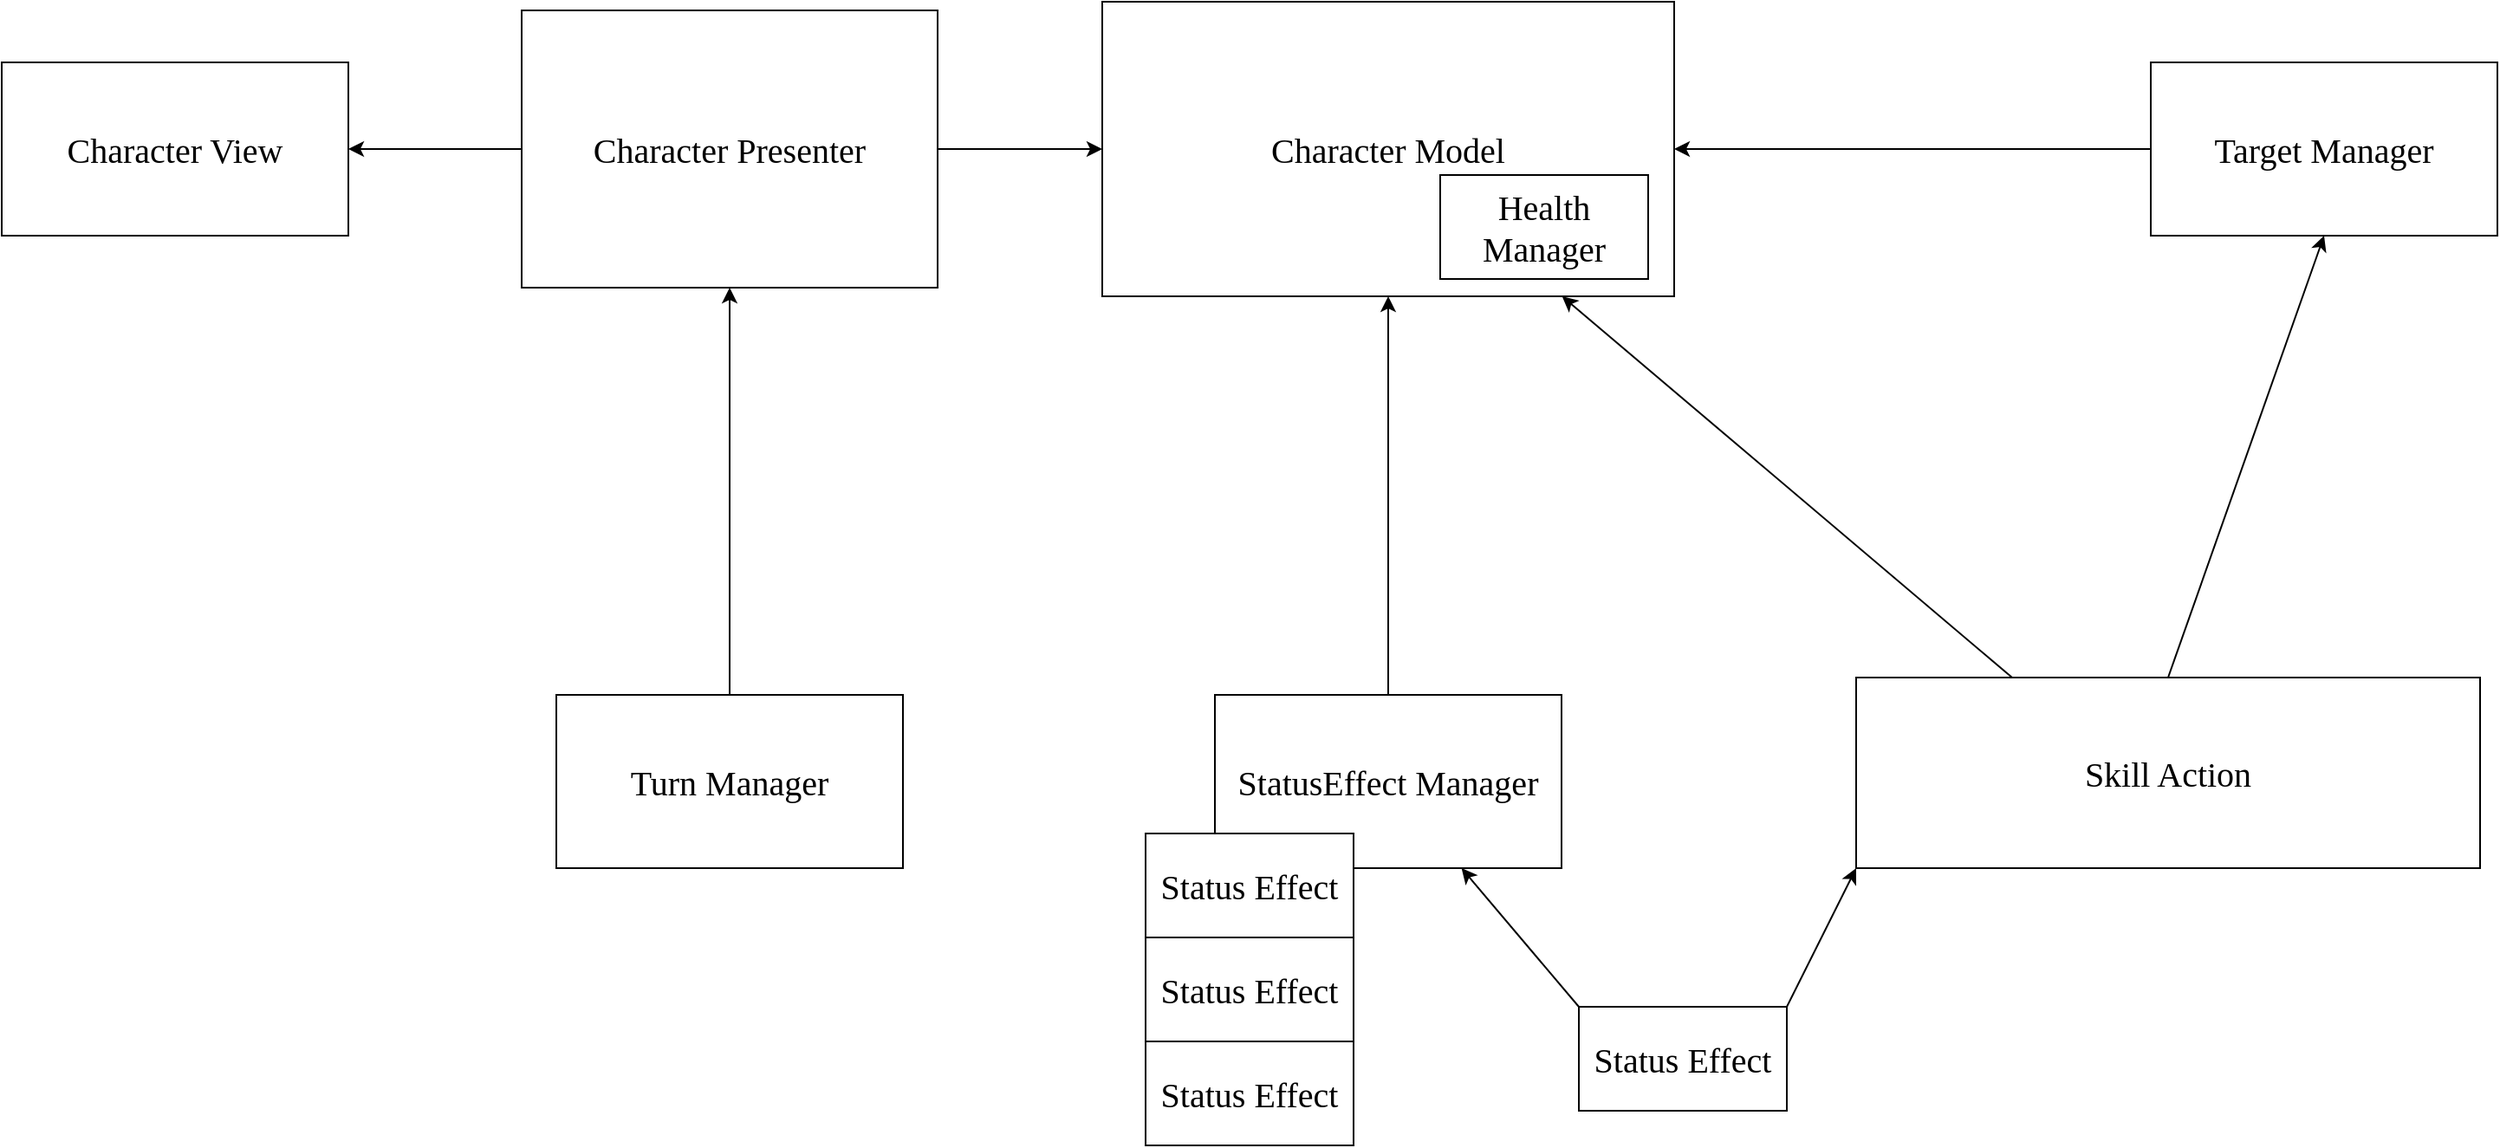 <mxfile>
    <diagram id="BoTFCUrM5FzPbrWalvUX" name="Page-1">
        <mxGraphModel dx="2395" dy="1120" grid="1" gridSize="10" guides="1" tooltips="1" connect="1" arrows="1" fold="1" page="1" pageScale="1" pageWidth="827" pageHeight="1169" math="0" shadow="0">
            <root>
                <mxCell id="0"/>
                <mxCell id="1" parent="0"/>
                <object label="&lt;font style=&quot;font-size: 20px;&quot;&gt;Character Model&lt;/font&gt;" id="18">
                    <mxCell style="rounded=0;whiteSpace=wrap;html=1;strokeColor=default;fontFamily=Comic Sans MS;" vertex="1" parent="1">
                        <mxGeometry x="205" y="70" width="330" height="170" as="geometry"/>
                    </mxCell>
                </object>
                <mxCell id="19" value="Health Manager" style="rounded=0;whiteSpace=wrap;html=1;strokeColor=default;fontFamily=Comic Sans MS;fontSize=20;" vertex="1" parent="1">
                    <mxGeometry x="400" y="170" width="120" height="60" as="geometry"/>
                </mxCell>
                <mxCell id="21" style="edgeStyle=none;html=1;exitX=1;exitY=0.5;exitDx=0;exitDy=0;entryX=0;entryY=0.5;entryDx=0;entryDy=0;fontFamily=Comic Sans MS;fontSize=20;" edge="1" parent="1" source="20" target="18">
                    <mxGeometry relative="1" as="geometry"/>
                </mxCell>
                <mxCell id="23" value="" style="edgeStyle=none;html=1;fontFamily=Comic Sans MS;fontSize=20;exitX=0;exitY=0.5;exitDx=0;exitDy=0;" edge="1" parent="1" source="20" target="22">
                    <mxGeometry relative="1" as="geometry"/>
                </mxCell>
                <mxCell id="20" value="&lt;font style=&quot;font-size: 20px;&quot;&gt;Character Presenter&lt;/font&gt;" style="rounded=0;whiteSpace=wrap;html=1;strokeColor=default;fontFamily=Comic Sans MS;" vertex="1" parent="1">
                    <mxGeometry x="-130" y="75" width="240" height="160" as="geometry"/>
                </mxCell>
                <mxCell id="22" value="&lt;font style=&quot;font-size: 20px;&quot;&gt;Character View&lt;/font&gt;" style="rounded=0;whiteSpace=wrap;html=1;strokeColor=default;fontFamily=Comic Sans MS;" vertex="1" parent="1">
                    <mxGeometry x="-430" y="105" width="200" height="100" as="geometry"/>
                </mxCell>
                <mxCell id="25" style="edgeStyle=none;html=1;exitX=0.5;exitY=0;exitDx=0;exitDy=0;entryX=0.5;entryY=1;entryDx=0;entryDy=0;fontFamily=Comic Sans MS;fontSize=20;" edge="1" parent="1" source="24" target="18">
                    <mxGeometry relative="1" as="geometry"/>
                </mxCell>
                <mxCell id="24" value="&lt;font style=&quot;font-size: 20px;&quot;&gt;StatusEffect Manager&lt;/font&gt;" style="rounded=0;whiteSpace=wrap;html=1;strokeColor=default;fontFamily=Comic Sans MS;" vertex="1" parent="1">
                    <mxGeometry x="270" y="470" width="200" height="100" as="geometry"/>
                </mxCell>
                <mxCell id="30" style="edgeStyle=none;html=1;exitX=0;exitY=0.5;exitDx=0;exitDy=0;entryX=1;entryY=0.5;entryDx=0;entryDy=0;fontFamily=Comic Sans MS;fontSize=20;" edge="1" parent="1" source="26" target="18">
                    <mxGeometry relative="1" as="geometry"/>
                </mxCell>
                <mxCell id="26" value="&lt;font style=&quot;font-size: 20px;&quot;&gt;Target Manager&lt;/font&gt;" style="rounded=0;whiteSpace=wrap;html=1;strokeColor=default;fontFamily=Comic Sans MS;" vertex="1" parent="1">
                    <mxGeometry x="810" y="105" width="200" height="100" as="geometry"/>
                </mxCell>
                <mxCell id="28" style="edgeStyle=none;html=1;exitX=0.5;exitY=0;exitDx=0;exitDy=0;fontFamily=Comic Sans MS;fontSize=20;" edge="1" parent="1" source="27" target="20">
                    <mxGeometry relative="1" as="geometry"/>
                </mxCell>
                <mxCell id="27" value="&lt;font style=&quot;font-size: 20px;&quot;&gt;Turn Manager&lt;/font&gt;" style="rounded=0;whiteSpace=wrap;html=1;strokeColor=default;fontFamily=Comic Sans MS;" vertex="1" parent="1">
                    <mxGeometry x="-110" y="470" width="200" height="100" as="geometry"/>
                </mxCell>
                <mxCell id="32" style="edgeStyle=none;html=1;exitX=0.25;exitY=0;exitDx=0;exitDy=0;fontFamily=Comic Sans MS;fontSize=20;" edge="1" parent="1" source="31" target="18">
                    <mxGeometry relative="1" as="geometry"/>
                </mxCell>
                <mxCell id="36" style="edgeStyle=none;html=1;exitX=0.5;exitY=0;exitDx=0;exitDy=0;entryX=0.5;entryY=1;entryDx=0;entryDy=0;fontFamily=Comic Sans MS;fontSize=20;" edge="1" parent="1" source="31" target="26">
                    <mxGeometry relative="1" as="geometry"/>
                </mxCell>
                <mxCell id="31" value="Skill Action" style="rounded=0;whiteSpace=wrap;html=1;strokeColor=default;fontFamily=Comic Sans MS;fontSize=20;" vertex="1" parent="1">
                    <mxGeometry x="640" y="460" width="360" height="110" as="geometry"/>
                </mxCell>
                <mxCell id="37" style="edgeStyle=none;html=1;exitX=1;exitY=0;exitDx=0;exitDy=0;entryX=0;entryY=1;entryDx=0;entryDy=0;fontFamily=Comic Sans MS;fontSize=20;" edge="1" parent="1" source="35" target="31">
                    <mxGeometry relative="1" as="geometry"/>
                </mxCell>
                <mxCell id="38" style="edgeStyle=none;html=1;exitX=0;exitY=0;exitDx=0;exitDy=0;fontFamily=Comic Sans MS;fontSize=20;" edge="1" parent="1" source="35" target="24">
                    <mxGeometry relative="1" as="geometry"/>
                </mxCell>
                <mxCell id="35" value="Status Effect" style="rounded=0;whiteSpace=wrap;html=1;strokeColor=default;fontFamily=Comic Sans MS;fontSize=20;" vertex="1" parent="1">
                    <mxGeometry x="480" y="650" width="120" height="60" as="geometry"/>
                </mxCell>
                <mxCell id="39" value="Status Effect" style="rounded=0;whiteSpace=wrap;html=1;strokeColor=default;fontFamily=Comic Sans MS;fontSize=20;" vertex="1" parent="1">
                    <mxGeometry x="230" y="550" width="120" height="60" as="geometry"/>
                </mxCell>
                <mxCell id="40" value="Status Effect" style="rounded=0;whiteSpace=wrap;html=1;strokeColor=default;fontFamily=Comic Sans MS;fontSize=20;" vertex="1" parent="1">
                    <mxGeometry x="230" y="610" width="120" height="60" as="geometry"/>
                </mxCell>
                <mxCell id="41" value="Status Effect" style="rounded=0;whiteSpace=wrap;html=1;strokeColor=default;fontFamily=Comic Sans MS;fontSize=20;" vertex="1" parent="1">
                    <mxGeometry x="230" y="670" width="120" height="60" as="geometry"/>
                </mxCell>
            </root>
        </mxGraphModel>
    </diagram>
</mxfile>
